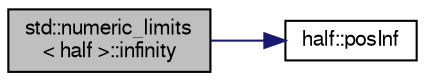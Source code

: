 digraph "std::numeric_limits&lt; half &gt;::infinity"
{
  bgcolor="transparent";
  edge [fontname="FreeSans",fontsize="10",labelfontname="FreeSans",labelfontsize="10"];
  node [fontname="FreeSans",fontsize="10",shape=record];
  rankdir="LR";
  Node1 [label="std::numeric_limits\l\< half \>::infinity",height=0.2,width=0.4,color="black", fillcolor="grey75", style="filled" fontcolor="black"];
  Node1 -> Node2 [color="midnightblue",fontsize="10",style="solid",fontname="FreeSans"];
  Node2 [label="half::posInf",height=0.2,width=0.4,color="black",URL="$d2/d29/classhalf.html#a67c968243358acc6ac9dc4230677a316"];
}
